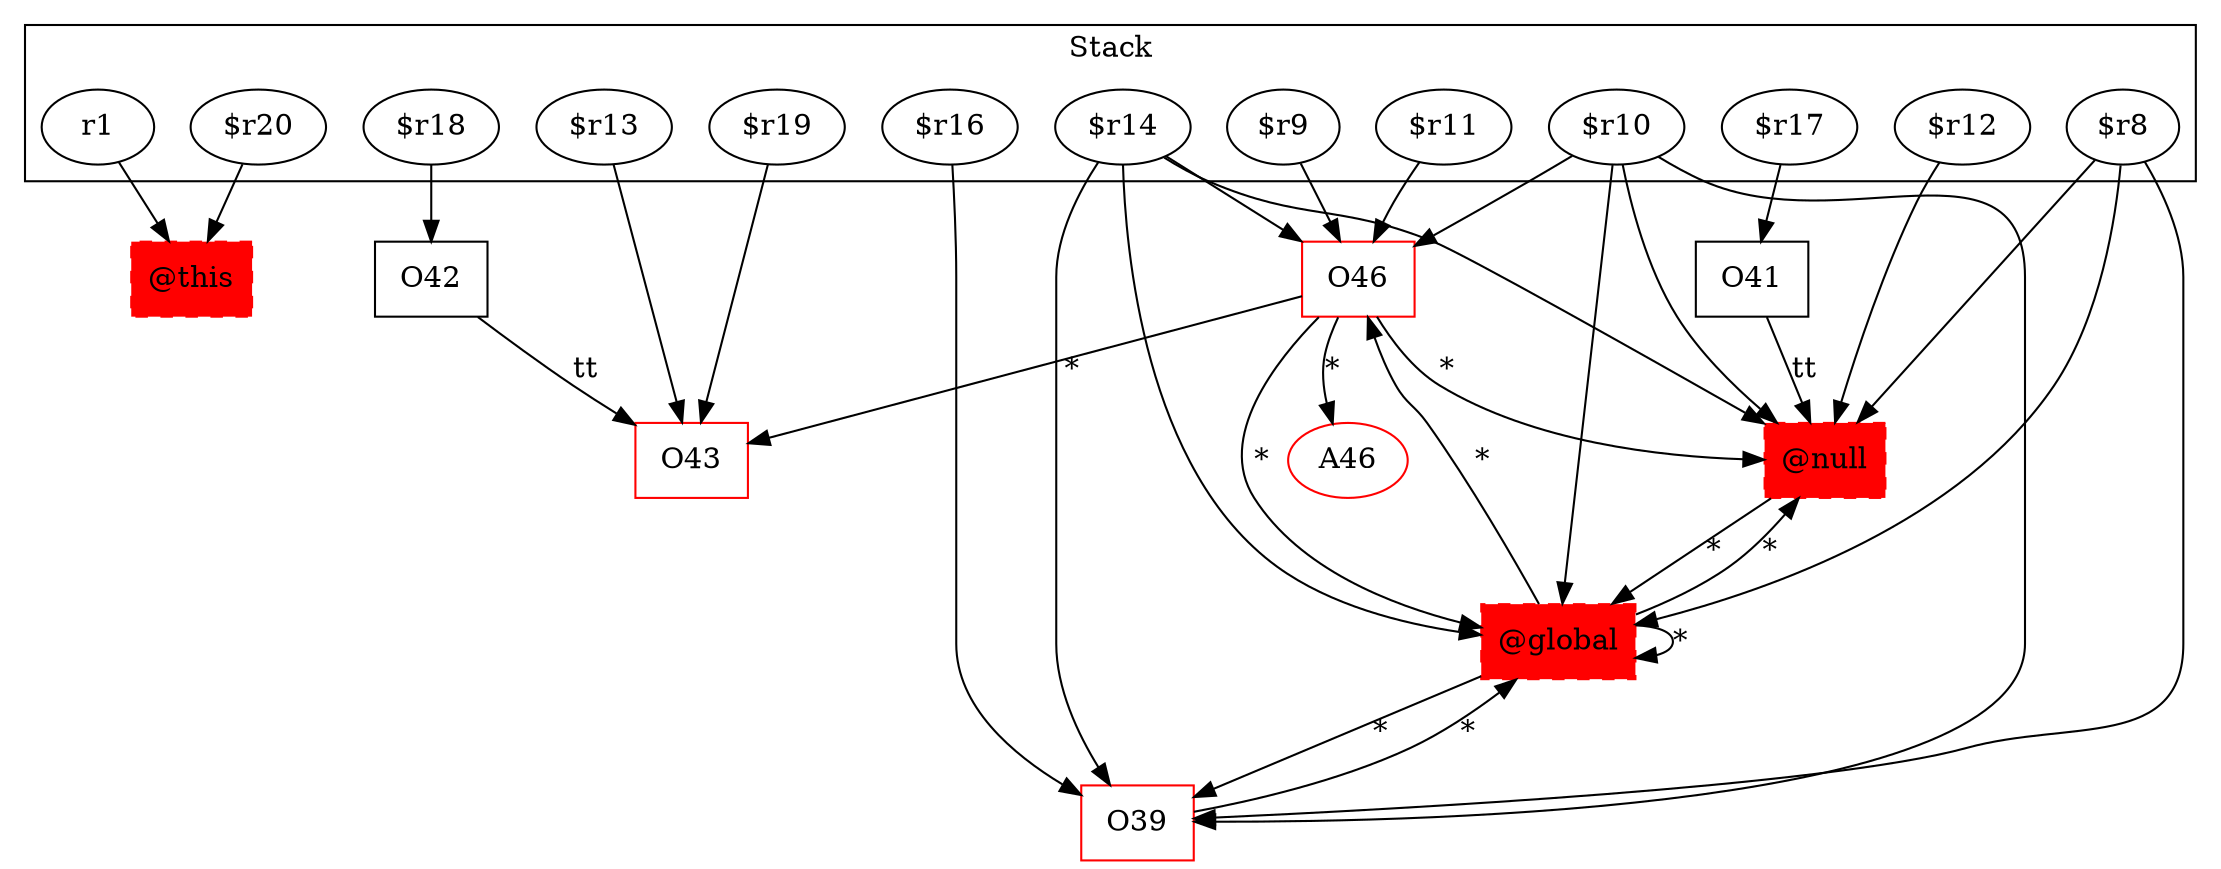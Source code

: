 digraph sample {
  rankDir="LR";
  subgraph cluster_0 {
    label="Stack"
    "$r20"; "$r13"; "$r12"; "$r11"; "$r10"; "$r9"; "$r8"; "r1"; "$r17"; "$r16"; "$r14"; "$r19"; "$r18"; 
  }
  "$r20" -> { "@this"[shape=box]};
  "$r13" -> { O43[shape=box]};
  "$r12" -> { "@null"[shape=box]};
  "$r11" -> { O46[shape=box]};
  "$r10" -> { O46[shape=box]"@null"[shape=box]O39[shape=box]"@global"[shape=box]};
  "$r9" -> { O46[shape=box]};
  "$r8" -> { "@null"[shape=box]O39[shape=box]"@global"[shape=box]};
  "r1" -> { "@this"[shape=box]};
  "$r17" -> { O41[shape=box]};
  "$r16" -> { O39[shape=box]};
  "$r14" -> { O46[shape=box]"@null"[shape=box]O39[shape=box]"@global"[shape=box]};
  "$r19" -> { O43[shape=box]};
  "$r18" -> { O42[shape=box]};
  O46 -> A46[label="*", weight="0.2"]
  O46 -> "@null"[label="*", weight="0.2"]
  O46 -> "@global"[label="*", weight="0.2"]
  O46 -> O43[label="*", weight="0.2"]
  "@null" -> "@global"[label="*", weight="0.2"]
  "@null"[shape=box, style="filled,dashed"];
  O39 -> "@global"[label="*", weight="0.2"]
  "@global" -> O46[label="*", weight="0.2"]
  "@global" -> "@null"[label="*", weight="0.2"]
  "@global" -> O39[label="*", weight="0.2"]
  "@global" -> "@global"[label="*", weight="0.2"]
  "@global"[shape=box, style="filled,dashed"];
  "@this"[shape=box, style="filled,dashed"];
  O42 -> O43[label="tt", weight="0.2"]
  O41 -> "@null"[label="tt", weight="0.2"]
  O46[color="red"];
  A46[color="red"];
  "@null"[color="red"];
  O39[color="red"];
  "@global"[color="red"];
  "@this"[color="red"];
  O43[color="red"];
}
